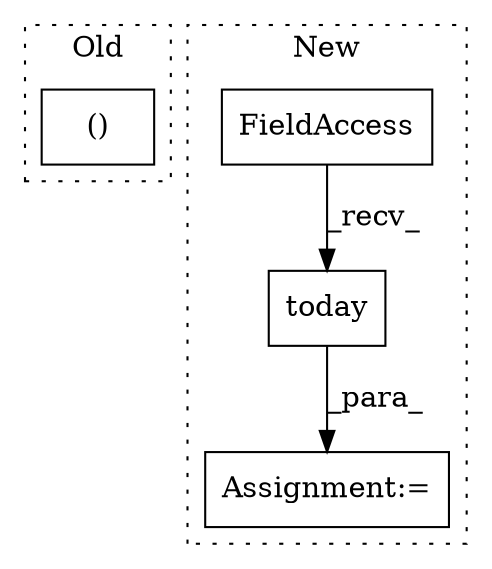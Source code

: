 digraph G {
subgraph cluster0 {
1 [label="()" a="106" s="5766" l="58" shape="box"];
label = "Old";
style="dotted";
}
subgraph cluster1 {
2 [label="today" a="32" s="6075" l="7" shape="box"];
3 [label="FieldAccess" a="22" s="6061" l="13" shape="box"];
4 [label="Assignment:=" a="7" s="6097" l="1" shape="box"];
label = "New";
style="dotted";
}
2 -> 4 [label="_para_"];
3 -> 2 [label="_recv_"];
}